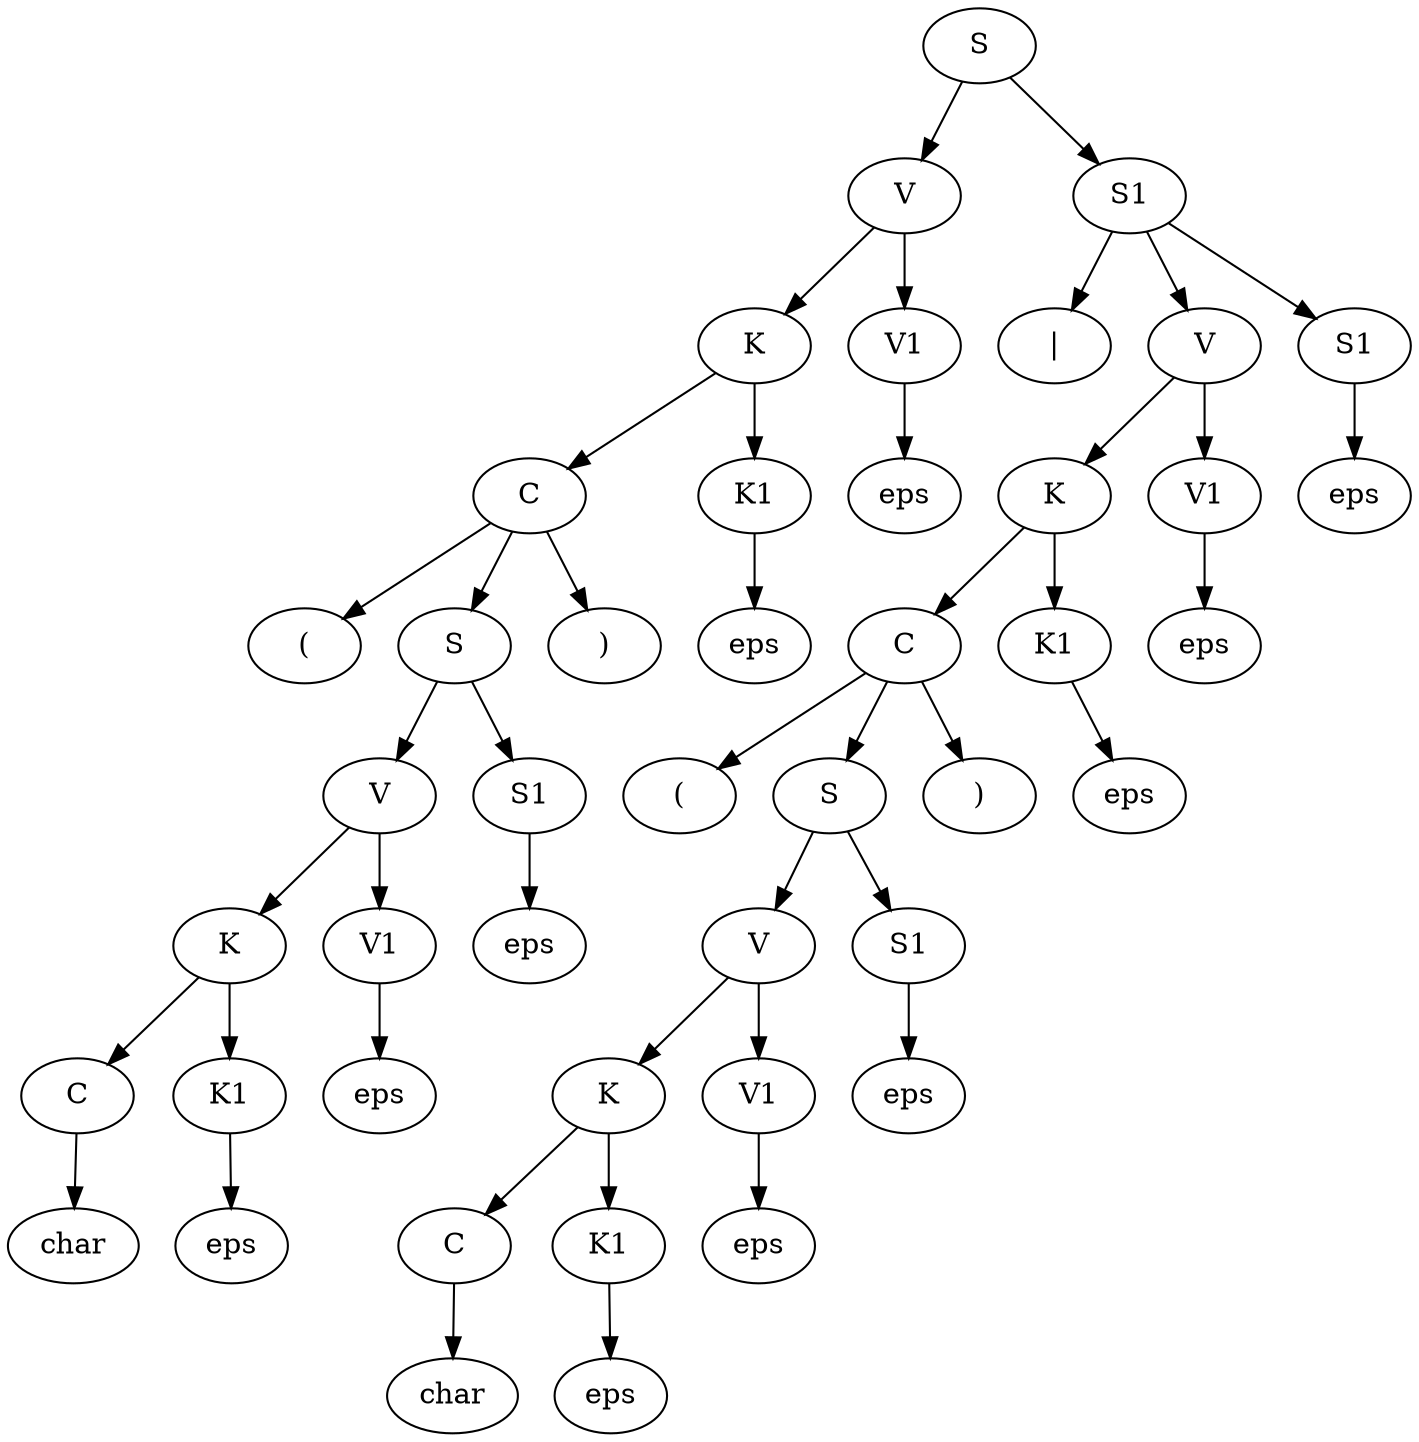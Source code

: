 digraph G {
0 [label = "S"]
1 [label = "V"]
0 -> 1
2 [label = "K"]
1 -> 2
3 [label = "C"]
2 -> 3
4 [label = "("]
3 -> 4
5 [label = "S"]
3 -> 5
6 [label = "V"]
5 -> 6
7 [label = "K"]
6 -> 7
8 [label = "C"]
7 -> 8
9 [label = "char"]
8 -> 9
10 [label = "K1"]
7 -> 10
11 [label = "eps"]
10 -> 11
12 [label = "V1"]
6 -> 12
13 [label = "eps"]
12 -> 13
14 [label = "S1"]
5 -> 14
15 [label = "eps"]
14 -> 15
16 [label = ")"]
3 -> 16
17 [label = "K1"]
2 -> 17
18 [label = "eps"]
17 -> 18
19 [label = "V1"]
1 -> 19
20 [label = "eps"]
19 -> 20
21 [label = "S1"]
0 -> 21
22 [label = "|"]
21 -> 22
23 [label = "V"]
21 -> 23
24 [label = "K"]
23 -> 24
25 [label = "C"]
24 -> 25
26 [label = "("]
25 -> 26
27 [label = "S"]
25 -> 27
28 [label = "V"]
27 -> 28
29 [label = "K"]
28 -> 29
30 [label = "C"]
29 -> 30
31 [label = "char"]
30 -> 31
32 [label = "K1"]
29 -> 32
33 [label = "eps"]
32 -> 33
34 [label = "V1"]
28 -> 34
35 [label = "eps"]
34 -> 35
36 [label = "S1"]
27 -> 36
37 [label = "eps"]
36 -> 37
38 [label = ")"]
25 -> 38
39 [label = "K1"]
24 -> 39
40 [label = "eps"]
39 -> 40
41 [label = "V1"]
23 -> 41
42 [label = "eps"]
41 -> 42
43 [label = "S1"]
21 -> 43
44 [label = "eps"]
43 -> 44
}